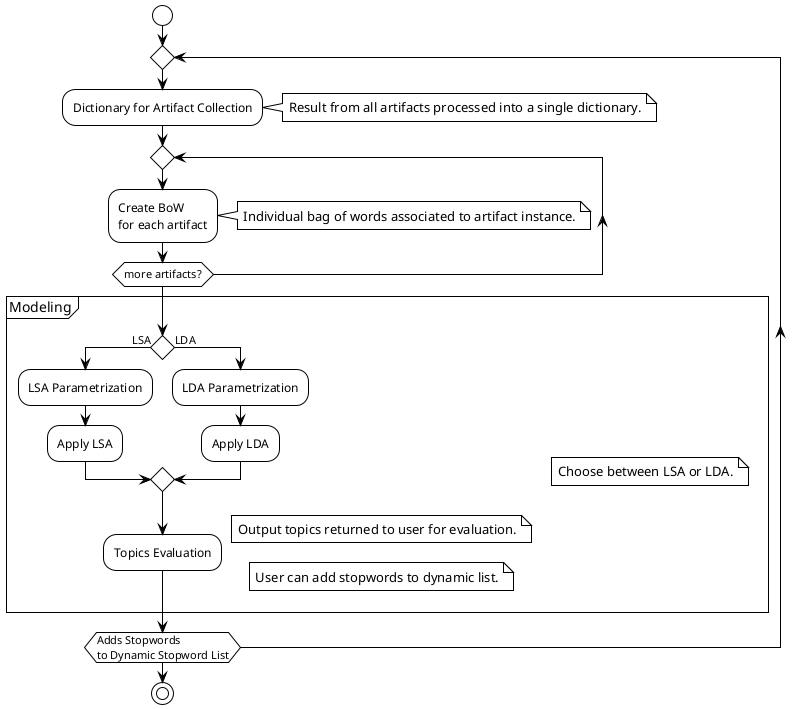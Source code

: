 @startuml
'!theme sketchy-outline
'!theme materia
!theme plain

start

repeat


    :Dictionary for Artifact Collection;
    note right
    Result from all artifacts processed into a single dictionary.
    end note

    repeat
    :Create BoW\nfor each artifact;
    note right
        Individual bag of words associated to artifact instance.
    end note
    repeat while (more artifacts?)

    partition Modeling {

    note right
        Choose between LSA or LDA.
    end note

    if () then (LSA)
        :LSA Parametrization;
        :Apply LSA;
    else (LDA)
        :LDA Parametrization;
        :Apply LDA;
    endif

    :Topics Evaluation;
    note right
    Output topics returned to user for evaluation.
    end note
    }

    
    note right
    User can add stopwords to dynamic list.
    end note

repeatwhile (Adds Stopwords\nto Dynamic Stopword List)

stop
@enduml
